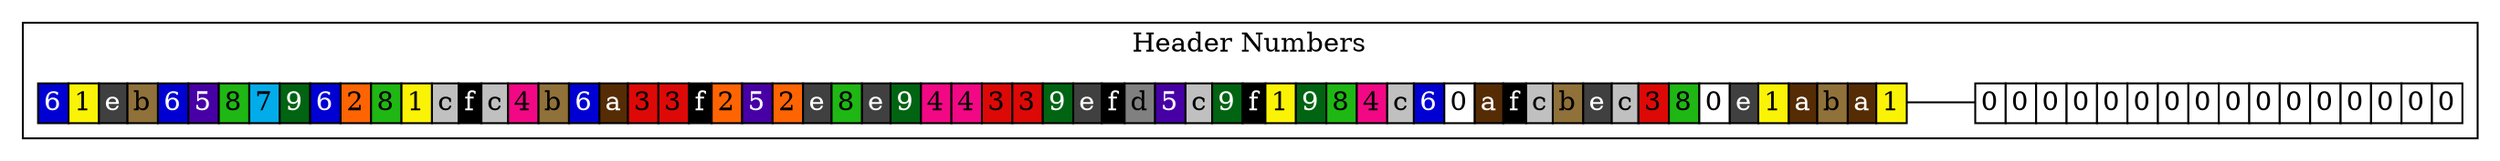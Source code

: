 digraph trie {
		rankdir=LR;
		node [shape=none margin=0 width=0 height=0]
		edge [dir = none headport=w tailport=e]
	subgraph cluster_0 {
			label = "Header Numbers";
			color = black;

	k_0 [label=<
	<table border="0" color="#000000" cellborder="1" cellspacing="0">
	<tr>		<td bgcolor="#0000D3"><font color="#FFFFFF">6</font></td>
				<td bgcolor="#FBF305"><font color="#000000">1</font></td>
				<td bgcolor="#404040"><font color="#FFFFFF">e</font></td>
				<td bgcolor="#90713A"><font color="#000000">b</font></td>
				<td bgcolor="#0000D3"><font color="#FFFFFF">6</font></td>
				<td bgcolor="#4700A5"><font color="#FFFFFF">5</font></td>
				<td bgcolor="#1FB714"><font color="#000000">8</font></td>
				<td bgcolor="#02ABEA"><font color="#000000">7</font></td>
				<td bgcolor="#006412"><font color="#FFFFFF">9</font></td>
				<td bgcolor="#0000D3"><font color="#FFFFFF">6</font></td>
				<td bgcolor="#FF6403"><font color="#000000">2</font></td>
				<td bgcolor="#1FB714"><font color="#000000">8</font></td>
				<td bgcolor="#FBF305"><font color="#000000">1</font></td>
				<td bgcolor="#C0C0C0"><font color="#000000">c</font></td>
				<td bgcolor="#000000"><font color="#FFFFFF">f</font></td>
				<td bgcolor="#C0C0C0"><font color="#000000">c</font></td>
				<td bgcolor="#F20884"><font color="#000000">4</font></td>
				<td bgcolor="#90713A"><font color="#000000">b</font></td>
				<td bgcolor="#0000D3"><font color="#FFFFFF">6</font></td>
				<td bgcolor="#562C05"><font color="#FFFFFF">a</font></td>
				<td bgcolor="#DD0907"><font color="#000000">3</font></td>
				<td bgcolor="#DD0907"><font color="#000000">3</font></td>
				<td bgcolor="#000000"><font color="#FFFFFF">f</font></td>
				<td bgcolor="#FF6403"><font color="#000000">2</font></td>
				<td bgcolor="#4700A5"><font color="#FFFFFF">5</font></td>
				<td bgcolor="#FF6403"><font color="#000000">2</font></td>
				<td bgcolor="#404040"><font color="#FFFFFF">e</font></td>
				<td bgcolor="#1FB714"><font color="#000000">8</font></td>
				<td bgcolor="#404040"><font color="#FFFFFF">e</font></td>
				<td bgcolor="#006412"><font color="#FFFFFF">9</font></td>
				<td bgcolor="#F20884"><font color="#000000">4</font></td>
				<td bgcolor="#F20884"><font color="#000000">4</font></td>
				<td bgcolor="#DD0907"><font color="#000000">3</font></td>
				<td bgcolor="#DD0907"><font color="#000000">3</font></td>
				<td bgcolor="#006412"><font color="#FFFFFF">9</font></td>
				<td bgcolor="#404040"><font color="#FFFFFF">e</font></td>
				<td bgcolor="#000000"><font color="#FFFFFF">f</font></td>
				<td bgcolor="#808080"><font color="#000000">d</font></td>
				<td bgcolor="#4700A5"><font color="#FFFFFF">5</font></td>
				<td bgcolor="#C0C0C0"><font color="#000000">c</font></td>
				<td bgcolor="#006412"><font color="#FFFFFF">9</font></td>
				<td bgcolor="#000000"><font color="#FFFFFF">f</font></td>
				<td bgcolor="#FBF305"><font color="#000000">1</font></td>
				<td bgcolor="#006412"><font color="#FFFFFF">9</font></td>
				<td bgcolor="#1FB714"><font color="#000000">8</font></td>
				<td bgcolor="#F20884"><font color="#000000">4</font></td>
				<td bgcolor="#C0C0C0"><font color="#000000">c</font></td>
				<td bgcolor="#0000D3"><font color="#FFFFFF">6</font></td>
				<td bgcolor="#FFFFFF"><font color="#000000">0</font></td>
				<td bgcolor="#562C05"><font color="#FFFFFF">a</font></td>
				<td bgcolor="#000000"><font color="#FFFFFF">f</font></td>
				<td bgcolor="#C0C0C0"><font color="#000000">c</font></td>
				<td bgcolor="#90713A"><font color="#000000">b</font></td>
				<td bgcolor="#404040"><font color="#FFFFFF">e</font></td>
				<td bgcolor="#C0C0C0"><font color="#000000">c</font></td>
				<td bgcolor="#DD0907"><font color="#000000">3</font></td>
				<td bgcolor="#1FB714"><font color="#000000">8</font></td>
				<td bgcolor="#FFFFFF"><font color="#000000">0</font></td>
				<td bgcolor="#404040"><font color="#FFFFFF">e</font></td>
				<td bgcolor="#FBF305"><font color="#000000">1</font></td>
				<td bgcolor="#562C05"><font color="#FFFFFF">a</font></td>
				<td bgcolor="#90713A"><font color="#000000">b</font></td>
				<td bgcolor="#562C05"><font color="#FFFFFF">a</font></td>
				<td bgcolor="#FBF305"><font color="#000000">1</font></td>
		
	</tr></table>
	>];
	
	v_0 [label=<
	<table border="0" color="#000000" cellborder="1" cellspacing="0">
	<tr>		<td bgcolor="#FFFFFF"><font color="#000000">0</font></td>
				<td bgcolor="#FFFFFF"><font color="#000000">0</font></td>
				<td bgcolor="#FFFFFF"><font color="#000000">0</font></td>
				<td bgcolor="#FFFFFF"><font color="#000000">0</font></td>
				<td bgcolor="#FFFFFF"><font color="#000000">0</font></td>
				<td bgcolor="#FFFFFF"><font color="#000000">0</font></td>
				<td bgcolor="#FFFFFF"><font color="#000000">0</font></td>
				<td bgcolor="#FFFFFF"><font color="#000000">0</font></td>
				<td bgcolor="#FFFFFF"><font color="#000000">0</font></td>
				<td bgcolor="#FFFFFF"><font color="#000000">0</font></td>
				<td bgcolor="#FFFFFF"><font color="#000000">0</font></td>
				<td bgcolor="#FFFFFF"><font color="#000000">0</font></td>
				<td bgcolor="#FFFFFF"><font color="#000000">0</font></td>
				<td bgcolor="#FFFFFF"><font color="#000000">0</font></td>
				<td bgcolor="#FFFFFF"><font color="#000000">0</font></td>
				<td bgcolor="#FFFFFF"><font color="#000000">0</font></td>
		
	</tr></table>
	>];
	k_0 -> v_0;

}
}

